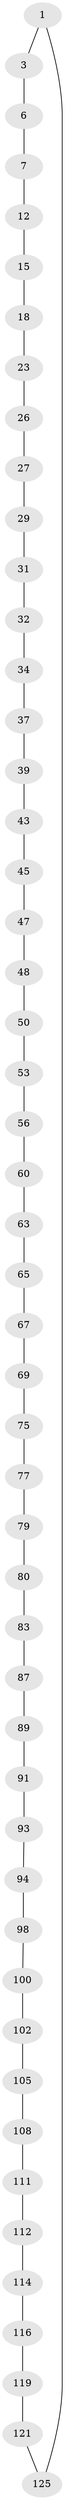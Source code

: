 // original degree distribution, {2: 1.0}
// Generated by graph-tools (version 1.1) at 2025/20/03/04/25 18:20:04]
// undirected, 50 vertices, 50 edges
graph export_dot {
graph [start="1"]
  node [color=gray90,style=filled];
  1 [super="+2"];
  3 [super="+4"];
  6;
  7 [super="+8"];
  12 [super="+13"];
  15 [super="+16"];
  18 [super="+19"];
  23 [super="+24"];
  26;
  27 [super="+28"];
  29 [super="+30"];
  31;
  32 [super="+33"];
  34 [super="+35"];
  37 [super="+38"];
  39 [super="+40"];
  43 [super="+44"];
  45 [super="+46"];
  47;
  48 [super="+49"];
  50 [super="+51"];
  53 [super="+54"];
  56 [super="+57"];
  60 [super="+61"];
  63 [super="+64"];
  65 [super="+66"];
  67 [super="+68"];
  69 [super="+70"];
  75 [super="+76"];
  77 [super="+78"];
  79;
  80 [super="+81"];
  83 [super="+84"];
  87 [super="+88"];
  89 [super="+90"];
  91 [super="+92"];
  93;
  94 [super="+95"];
  98 [super="+99"];
  100 [super="+101"];
  102 [super="+103"];
  105 [super="+106"];
  108 [super="+109"];
  111;
  112 [super="+113"];
  114 [super="+115"];
  116 [super="+117"];
  119 [super="+120"];
  121 [super="+122"];
  125 [super="+126"];
  1 -- 125;
  1 -- 3;
  3 -- 6;
  6 -- 7;
  7 -- 12;
  12 -- 15;
  15 -- 18;
  18 -- 23;
  23 -- 26;
  26 -- 27;
  27 -- 29;
  29 -- 31;
  31 -- 32;
  32 -- 34;
  34 -- 37;
  37 -- 39;
  39 -- 43;
  43 -- 45;
  45 -- 47;
  47 -- 48;
  48 -- 50;
  50 -- 53;
  53 -- 56;
  56 -- 60;
  60 -- 63;
  63 -- 65;
  65 -- 67;
  67 -- 69;
  69 -- 75;
  75 -- 77;
  77 -- 79;
  79 -- 80;
  80 -- 83;
  83 -- 87;
  87 -- 89;
  89 -- 91;
  91 -- 93;
  93 -- 94;
  94 -- 98;
  98 -- 100;
  100 -- 102;
  102 -- 105;
  105 -- 108;
  108 -- 111;
  111 -- 112;
  112 -- 114;
  114 -- 116;
  116 -- 119;
  119 -- 121;
  121 -- 125;
}
